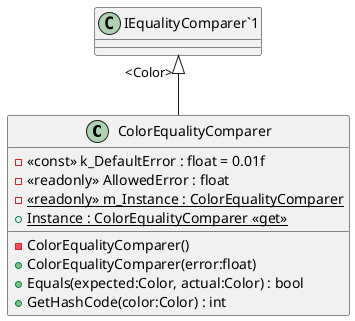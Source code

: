 @startuml
class ColorEqualityComparer {
    - <<const>> k_DefaultError : float = 0.01f
    - <<readonly>> AllowedError : float
    - {static} <<readonly>> m_Instance : ColorEqualityComparer
    + {static} Instance : ColorEqualityComparer <<get>>
    - ColorEqualityComparer()
    + ColorEqualityComparer(error:float)
    + Equals(expected:Color, actual:Color) : bool
    + GetHashCode(color:Color) : int
}
"IEqualityComparer`1" "<Color>" <|-- ColorEqualityComparer
@enduml
